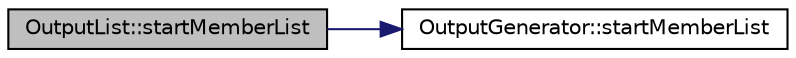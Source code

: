 digraph "OutputList::startMemberList"
{
 // LATEX_PDF_SIZE
  edge [fontname="Helvetica",fontsize="10",labelfontname="Helvetica",labelfontsize="10"];
  node [fontname="Helvetica",fontsize="10",shape=record];
  rankdir="LR";
  Node1 [label="OutputList::startMemberList",height=0.2,width=0.4,color="black", fillcolor="grey75", style="filled", fontcolor="black",tooltip=" "];
  Node1 -> Node2 [color="midnightblue",fontsize="10",style="solid"];
  Node2 [label="OutputGenerator::startMemberList",height=0.2,width=0.4,color="black", fillcolor="white", style="filled",URL="$classOutputGenerator.html#a55bfc9535965545c98a07fd5e94ccfde",tooltip=" "];
}

